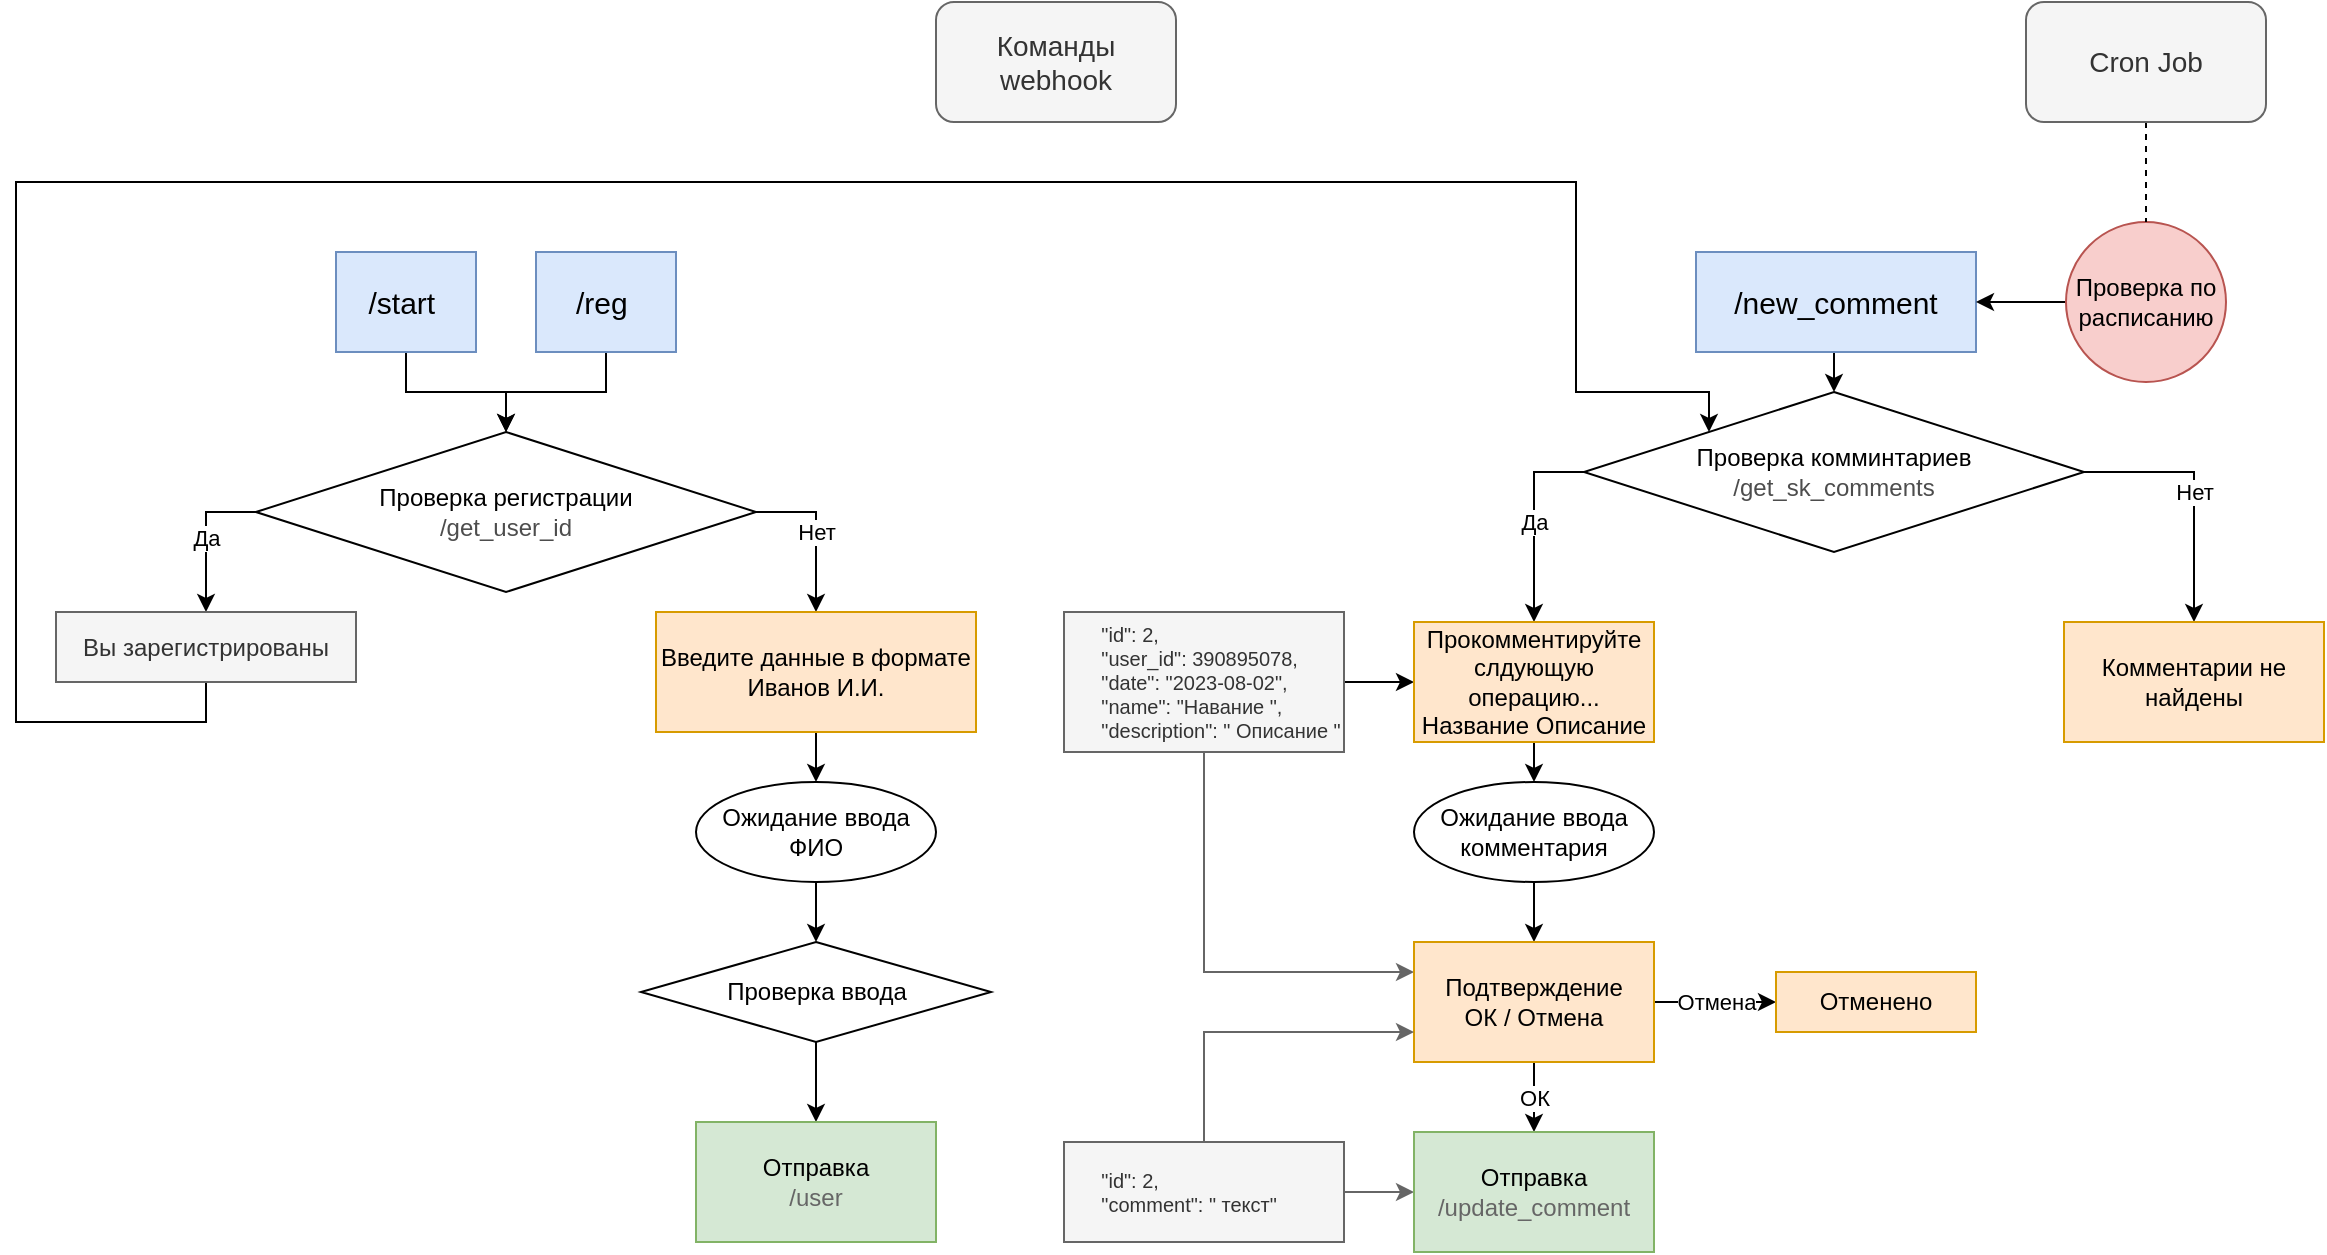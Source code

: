 <mxfile version="21.7.1" type="device">
  <diagram name="Страница — 1" id="Ip1DsPATojtK-F__56BR">
    <mxGraphModel dx="2261" dy="1967" grid="1" gridSize="10" guides="1" tooltips="1" connect="1" arrows="1" fold="1" page="1" pageScale="1" pageWidth="827" pageHeight="1169" math="0" shadow="0">
      <root>
        <mxCell id="0" />
        <mxCell id="1" parent="0" />
        <mxCell id="YLPDR2H__oMzVMPPQTR0-7" style="edgeStyle=orthogonalEdgeStyle;rounded=0;orthogonalLoop=1;jettySize=auto;html=1;exitX=0.5;exitY=1;exitDx=0;exitDy=0;entryX=0.5;entryY=0;entryDx=0;entryDy=0;" edge="1" parent="1" source="YLPDR2H__oMzVMPPQTR0-1" target="YLPDR2H__oMzVMPPQTR0-5">
          <mxGeometry relative="1" as="geometry" />
        </mxCell>
        <mxCell id="YLPDR2H__oMzVMPPQTR0-1" value="&lt;font style=&quot;font-size: 15px;&quot;&gt;/start&amp;nbsp;&lt;/font&gt;" style="rounded=0;whiteSpace=wrap;html=1;fillColor=#dae8fc;strokeColor=#6c8ebf;" vertex="1" parent="1">
          <mxGeometry x="50" y="45" width="70" height="50" as="geometry" />
        </mxCell>
        <mxCell id="YLPDR2H__oMzVMPPQTR0-6" style="edgeStyle=orthogonalEdgeStyle;rounded=0;orthogonalLoop=1;jettySize=auto;html=1;exitX=0.5;exitY=1;exitDx=0;exitDy=0;" edge="1" parent="1" source="YLPDR2H__oMzVMPPQTR0-2" target="YLPDR2H__oMzVMPPQTR0-5">
          <mxGeometry relative="1" as="geometry" />
        </mxCell>
        <mxCell id="YLPDR2H__oMzVMPPQTR0-2" value="&lt;font style=&quot;font-size: 15px;&quot;&gt;/reg&amp;nbsp;&lt;/font&gt;" style="rounded=0;whiteSpace=wrap;html=1;fillColor=#dae8fc;strokeColor=#6c8ebf;" vertex="1" parent="1">
          <mxGeometry x="150" y="45" width="70" height="50" as="geometry" />
        </mxCell>
        <mxCell id="YLPDR2H__oMzVMPPQTR0-17" style="edgeStyle=orthogonalEdgeStyle;rounded=0;orthogonalLoop=1;jettySize=auto;html=1;exitX=0.5;exitY=1;exitDx=0;exitDy=0;entryX=0.5;entryY=0;entryDx=0;entryDy=0;" edge="1" parent="1" source="YLPDR2H__oMzVMPPQTR0-3" target="YLPDR2H__oMzVMPPQTR0-20">
          <mxGeometry relative="1" as="geometry">
            <mxPoint x="795" y="150" as="targetPoint" />
          </mxGeometry>
        </mxCell>
        <mxCell id="YLPDR2H__oMzVMPPQTR0-3" value="&lt;font style=&quot;font-size: 15px;&quot;&gt;/new_comment&lt;/font&gt;" style="rounded=0;whiteSpace=wrap;html=1;fillColor=#dae8fc;strokeColor=#6c8ebf;" vertex="1" parent="1">
          <mxGeometry x="730" y="45" width="140" height="50" as="geometry" />
        </mxCell>
        <mxCell id="YLPDR2H__oMzVMPPQTR0-11" value="Да" style="edgeStyle=orthogonalEdgeStyle;rounded=0;orthogonalLoop=1;jettySize=auto;html=1;exitX=0;exitY=0.5;exitDx=0;exitDy=0;entryX=0.5;entryY=0;entryDx=0;entryDy=0;" edge="1" parent="1" source="YLPDR2H__oMzVMPPQTR0-5" target="YLPDR2H__oMzVMPPQTR0-9">
          <mxGeometry relative="1" as="geometry" />
        </mxCell>
        <mxCell id="YLPDR2H__oMzVMPPQTR0-12" value="Нет" style="edgeStyle=orthogonalEdgeStyle;rounded=0;orthogonalLoop=1;jettySize=auto;html=1;exitX=1;exitY=0.5;exitDx=0;exitDy=0;entryX=0.5;entryY=0;entryDx=0;entryDy=0;" edge="1" parent="1" source="YLPDR2H__oMzVMPPQTR0-5" target="YLPDR2H__oMzVMPPQTR0-13">
          <mxGeometry relative="1" as="geometry">
            <mxPoint x="290" y="255" as="targetPoint" />
          </mxGeometry>
        </mxCell>
        <mxCell id="YLPDR2H__oMzVMPPQTR0-5" value="Проверка регистрации&lt;br&gt;&lt;font color=&quot;#4d4d4d&quot;&gt;/get_user_id&lt;/font&gt;" style="rhombus;whiteSpace=wrap;html=1;" vertex="1" parent="1">
          <mxGeometry x="10" y="135" width="250" height="80" as="geometry" />
        </mxCell>
        <mxCell id="YLPDR2H__oMzVMPPQTR0-46" style="edgeStyle=orthogonalEdgeStyle;rounded=0;orthogonalLoop=1;jettySize=auto;html=1;exitX=0.5;exitY=1;exitDx=0;exitDy=0;entryX=0;entryY=0;entryDx=0;entryDy=0;" edge="1" parent="1" source="YLPDR2H__oMzVMPPQTR0-9" target="YLPDR2H__oMzVMPPQTR0-20">
          <mxGeometry relative="1" as="geometry">
            <Array as="points">
              <mxPoint x="-15" y="280" />
              <mxPoint x="-110" y="280" />
              <mxPoint x="-110" y="10" />
              <mxPoint x="670" y="10" />
              <mxPoint x="670" y="115" />
              <mxPoint x="737" y="115" />
            </Array>
          </mxGeometry>
        </mxCell>
        <mxCell id="YLPDR2H__oMzVMPPQTR0-9" value="Вы зарегистрированы" style="rounded=0;whiteSpace=wrap;html=1;fillColor=#f5f5f5;strokeColor=#666666;fontColor=#333333;" vertex="1" parent="1">
          <mxGeometry x="-90" y="225" width="150" height="35" as="geometry" />
        </mxCell>
        <mxCell id="YLPDR2H__oMzVMPPQTR0-14" style="edgeStyle=orthogonalEdgeStyle;rounded=0;orthogonalLoop=1;jettySize=auto;html=1;exitX=0.5;exitY=1;exitDx=0;exitDy=0;entryX=0.5;entryY=0;entryDx=0;entryDy=0;" edge="1" parent="1" source="YLPDR2H__oMzVMPPQTR0-13" target="YLPDR2H__oMzVMPPQTR0-16">
          <mxGeometry relative="1" as="geometry">
            <mxPoint x="290" y="365" as="targetPoint" />
          </mxGeometry>
        </mxCell>
        <mxCell id="YLPDR2H__oMzVMPPQTR0-13" value="Введите данные в формате Иванов И.И." style="rounded=0;whiteSpace=wrap;html=1;fillColor=#ffe6cc;strokeColor=#d79b00;" vertex="1" parent="1">
          <mxGeometry x="210" y="225" width="160" height="60" as="geometry" />
        </mxCell>
        <mxCell id="YLPDR2H__oMzVMPPQTR0-21" style="edgeStyle=orthogonalEdgeStyle;rounded=0;orthogonalLoop=1;jettySize=auto;html=1;exitX=0.5;exitY=1;exitDx=0;exitDy=0;entryX=0.5;entryY=0;entryDx=0;entryDy=0;" edge="1" parent="1" source="YLPDR2H__oMzVMPPQTR0-16" target="YLPDR2H__oMzVMPPQTR0-22">
          <mxGeometry relative="1" as="geometry">
            <mxPoint x="290.207" y="385" as="targetPoint" />
          </mxGeometry>
        </mxCell>
        <mxCell id="YLPDR2H__oMzVMPPQTR0-16" value="Ожидание ввода ФИО" style="ellipse;whiteSpace=wrap;html=1;" vertex="1" parent="1">
          <mxGeometry x="230" y="310" width="120" height="50" as="geometry" />
        </mxCell>
        <mxCell id="YLPDR2H__oMzVMPPQTR0-19" style="edgeStyle=orthogonalEdgeStyle;rounded=0;orthogonalLoop=1;jettySize=auto;html=1;exitX=0;exitY=0.5;exitDx=0;exitDy=0;entryX=1;entryY=0.5;entryDx=0;entryDy=0;" edge="1" parent="1" source="YLPDR2H__oMzVMPPQTR0-18" target="YLPDR2H__oMzVMPPQTR0-3">
          <mxGeometry relative="1" as="geometry" />
        </mxCell>
        <mxCell id="YLPDR2H__oMzVMPPQTR0-18" value="Проверка по расписанию" style="ellipse;whiteSpace=wrap;html=1;aspect=fixed;fillColor=#f8cecc;strokeColor=#b85450;" vertex="1" parent="1">
          <mxGeometry x="915" y="30" width="80" height="80" as="geometry" />
        </mxCell>
        <mxCell id="YLPDR2H__oMzVMPPQTR0-23" value="Да" style="edgeStyle=orthogonalEdgeStyle;rounded=0;orthogonalLoop=1;jettySize=auto;html=1;exitX=0;exitY=0.5;exitDx=0;exitDy=0;entryX=0.5;entryY=0;entryDx=0;entryDy=0;" edge="1" parent="1" source="YLPDR2H__oMzVMPPQTR0-20" target="YLPDR2H__oMzVMPPQTR0-35">
          <mxGeometry relative="1" as="geometry">
            <mxPoint x="649.034" y="230" as="targetPoint" />
          </mxGeometry>
        </mxCell>
        <mxCell id="YLPDR2H__oMzVMPPQTR0-26" value="Нет" style="edgeStyle=orthogonalEdgeStyle;rounded=0;orthogonalLoop=1;jettySize=auto;html=1;exitX=1;exitY=0.5;exitDx=0;exitDy=0;entryX=0.5;entryY=0;entryDx=0;entryDy=0;" edge="1" parent="1" source="YLPDR2H__oMzVMPPQTR0-20" target="YLPDR2H__oMzVMPPQTR0-27">
          <mxGeometry relative="1" as="geometry">
            <mxPoint x="984" y="240" as="targetPoint" />
          </mxGeometry>
        </mxCell>
        <mxCell id="YLPDR2H__oMzVMPPQTR0-20" value="Проверка комминтариев&lt;br&gt;&lt;font color=&quot;#4d4d4d&quot;&gt;/get_sk_comments&lt;/font&gt;" style="rhombus;whiteSpace=wrap;html=1;" vertex="1" parent="1">
          <mxGeometry x="674" y="115" width="250" height="80" as="geometry" />
        </mxCell>
        <mxCell id="YLPDR2H__oMzVMPPQTR0-44" style="edgeStyle=orthogonalEdgeStyle;rounded=0;orthogonalLoop=1;jettySize=auto;html=1;exitX=0.5;exitY=1;exitDx=0;exitDy=0;entryX=0.5;entryY=0;entryDx=0;entryDy=0;" edge="1" parent="1" source="YLPDR2H__oMzVMPPQTR0-22" target="YLPDR2H__oMzVMPPQTR0-43">
          <mxGeometry relative="1" as="geometry" />
        </mxCell>
        <mxCell id="YLPDR2H__oMzVMPPQTR0-22" value="Проверка ввода" style="rhombus;whiteSpace=wrap;html=1;" vertex="1" parent="1">
          <mxGeometry x="202.5" y="390" width="175" height="50" as="geometry" />
        </mxCell>
        <mxCell id="YLPDR2H__oMzVMPPQTR0-28" style="edgeStyle=orthogonalEdgeStyle;rounded=0;orthogonalLoop=1;jettySize=auto;html=1;exitX=0.5;exitY=1;exitDx=0;exitDy=0;entryX=0.5;entryY=0;entryDx=0;entryDy=0;" edge="1" parent="1" source="YLPDR2H__oMzVMPPQTR0-35" target="YLPDR2H__oMzVMPPQTR0-29">
          <mxGeometry relative="1" as="geometry">
            <mxPoint x="648.69" y="340" as="targetPoint" />
            <mxPoint x="649" y="290" as="sourcePoint" />
          </mxGeometry>
        </mxCell>
        <mxCell id="YLPDR2H__oMzVMPPQTR0-27" value="Комментарии не найдены" style="rounded=0;whiteSpace=wrap;html=1;fillColor=#ffe6cc;strokeColor=#d79b00;" vertex="1" parent="1">
          <mxGeometry x="914" y="230" width="130" height="60" as="geometry" />
        </mxCell>
        <mxCell id="YLPDR2H__oMzVMPPQTR0-37" style="edgeStyle=orthogonalEdgeStyle;rounded=0;orthogonalLoop=1;jettySize=auto;html=1;exitX=0.5;exitY=1;exitDx=0;exitDy=0;" edge="1" parent="1" source="YLPDR2H__oMzVMPPQTR0-29" target="YLPDR2H__oMzVMPPQTR0-36">
          <mxGeometry relative="1" as="geometry" />
        </mxCell>
        <mxCell id="YLPDR2H__oMzVMPPQTR0-29" value="Ожидание ввода комментария" style="ellipse;whiteSpace=wrap;html=1;" vertex="1" parent="1">
          <mxGeometry x="589" y="310" width="120" height="50" as="geometry" />
        </mxCell>
        <mxCell id="YLPDR2H__oMzVMPPQTR0-32" style="edgeStyle=orthogonalEdgeStyle;rounded=0;orthogonalLoop=1;jettySize=auto;html=1;exitX=1;exitY=0.5;exitDx=0;exitDy=0;entryX=0;entryY=0.5;entryDx=0;entryDy=0;" edge="1" parent="1" source="YLPDR2H__oMzVMPPQTR0-31" target="YLPDR2H__oMzVMPPQTR0-35">
          <mxGeometry relative="1" as="geometry">
            <mxPoint x="569" y="260" as="targetPoint" />
          </mxGeometry>
        </mxCell>
        <mxCell id="YLPDR2H__oMzVMPPQTR0-48" style="edgeStyle=orthogonalEdgeStyle;rounded=0;orthogonalLoop=1;jettySize=auto;html=1;exitX=0.5;exitY=1;exitDx=0;exitDy=0;entryX=0;entryY=0.25;entryDx=0;entryDy=0;fillColor=#f5f5f5;strokeColor=#666666;" edge="1" parent="1" source="YLPDR2H__oMzVMPPQTR0-31" target="YLPDR2H__oMzVMPPQTR0-36">
          <mxGeometry relative="1" as="geometry" />
        </mxCell>
        <mxCell id="YLPDR2H__oMzVMPPQTR0-31" value="&lt;div style=&quot;font-size: 10px;&quot;&gt;&lt;font style=&quot;font-size: 10px;&quot;&gt;&amp;nbsp; &amp;nbsp; &amp;nbsp; &quot;id&quot;: 2,&lt;/font&gt;&lt;/div&gt;&lt;div style=&quot;font-size: 10px;&quot;&gt;&lt;font style=&quot;font-size: 10px;&quot;&gt;&amp;nbsp; &amp;nbsp; &amp;nbsp; &quot;user_id&quot;: 390895078,&lt;/font&gt;&lt;/div&gt;&lt;div style=&quot;font-size: 10px;&quot;&gt;&lt;font style=&quot;font-size: 10px;&quot;&gt;&amp;nbsp; &amp;nbsp; &amp;nbsp; &quot;date&quot;: &quot;2023-08-02&quot;,&lt;/font&gt;&lt;/div&gt;&lt;div style=&quot;font-size: 10px;&quot;&gt;&lt;font style=&quot;font-size: 10px;&quot;&gt;&amp;nbsp; &amp;nbsp; &amp;nbsp; &quot;name&quot;: &quot;Навание &quot;,&lt;/font&gt;&lt;/div&gt;&lt;div style=&quot;font-size: 10px;&quot;&gt;&lt;font style=&quot;font-size: 10px;&quot;&gt;&amp;nbsp; &amp;nbsp; &amp;nbsp; &quot;description&quot;: &quot; Описание &quot;&lt;/font&gt;&lt;/div&gt;" style="rounded=0;whiteSpace=wrap;html=1;align=left;fillColor=#f5f5f5;fontColor=#333333;strokeColor=#666666;" vertex="1" parent="1">
          <mxGeometry x="414" y="225" width="140" height="70" as="geometry" />
        </mxCell>
        <mxCell id="YLPDR2H__oMzVMPPQTR0-35" value="Прокомментируйте слдующую операцию... Название Описание" style="rounded=0;whiteSpace=wrap;html=1;fillColor=#ffe6cc;strokeColor=#d79b00;" vertex="1" parent="1">
          <mxGeometry x="589" y="230" width="120" height="60" as="geometry" />
        </mxCell>
        <mxCell id="YLPDR2H__oMzVMPPQTR0-41" value="ОК" style="edgeStyle=orthogonalEdgeStyle;rounded=0;orthogonalLoop=1;jettySize=auto;html=1;exitX=0.5;exitY=1;exitDx=0;exitDy=0;" edge="1" parent="1" source="YLPDR2H__oMzVMPPQTR0-36" target="YLPDR2H__oMzVMPPQTR0-40">
          <mxGeometry relative="1" as="geometry" />
        </mxCell>
        <mxCell id="YLPDR2H__oMzVMPPQTR0-51" value="Отмена" style="edgeStyle=orthogonalEdgeStyle;rounded=0;orthogonalLoop=1;jettySize=auto;html=1;exitX=1;exitY=0.5;exitDx=0;exitDy=0;entryX=0;entryY=0.5;entryDx=0;entryDy=0;" edge="1" parent="1" source="YLPDR2H__oMzVMPPQTR0-36" target="YLPDR2H__oMzVMPPQTR0-52">
          <mxGeometry relative="1" as="geometry">
            <mxPoint x="820" y="420" as="targetPoint" />
          </mxGeometry>
        </mxCell>
        <mxCell id="YLPDR2H__oMzVMPPQTR0-36" value="Подтверждение&lt;br&gt;ОК / Отмена" style="rounded=0;whiteSpace=wrap;html=1;fillColor=#ffe6cc;strokeColor=#d79b00;" vertex="1" parent="1">
          <mxGeometry x="589" y="390" width="120" height="60" as="geometry" />
        </mxCell>
        <mxCell id="YLPDR2H__oMzVMPPQTR0-42" style="edgeStyle=orthogonalEdgeStyle;rounded=0;orthogonalLoop=1;jettySize=auto;html=1;exitX=1;exitY=0.5;exitDx=0;exitDy=0;entryX=0;entryY=0.5;entryDx=0;entryDy=0;fillColor=#f5f5f5;strokeColor=#666666;" edge="1" parent="1" source="YLPDR2H__oMzVMPPQTR0-39" target="YLPDR2H__oMzVMPPQTR0-40">
          <mxGeometry relative="1" as="geometry" />
        </mxCell>
        <mxCell id="YLPDR2H__oMzVMPPQTR0-45" style="edgeStyle=orthogonalEdgeStyle;rounded=0;orthogonalLoop=1;jettySize=auto;html=1;exitX=0.5;exitY=0;exitDx=0;exitDy=0;entryX=0;entryY=0.75;entryDx=0;entryDy=0;strokeColor=#666666;" edge="1" parent="1" source="YLPDR2H__oMzVMPPQTR0-39" target="YLPDR2H__oMzVMPPQTR0-36">
          <mxGeometry relative="1" as="geometry" />
        </mxCell>
        <mxCell id="YLPDR2H__oMzVMPPQTR0-39" value="&lt;div style=&quot;font-size: 10px;&quot;&gt;&lt;font style=&quot;font-size: 10px;&quot;&gt;&amp;nbsp; &amp;nbsp; &amp;nbsp; &quot;id&quot;: 2,&lt;/font&gt;&lt;/div&gt;&lt;div style=&quot;font-size: 10px;&quot;&gt;&lt;font style=&quot;font-size: 10px;&quot;&gt;&amp;nbsp; &amp;nbsp; &amp;nbsp; &quot;comment&quot;: &quot; текст&quot;&lt;/font&gt;&lt;/div&gt;" style="rounded=0;whiteSpace=wrap;html=1;align=left;fillColor=#f5f5f5;fontColor=#333333;strokeColor=#666666;" vertex="1" parent="1">
          <mxGeometry x="414" y="490" width="140" height="50" as="geometry" />
        </mxCell>
        <mxCell id="YLPDR2H__oMzVMPPQTR0-40" value="Отправка&lt;br&gt;&lt;font color=&quot;#666666&quot;&gt;/update_comment&lt;/font&gt;" style="rounded=0;whiteSpace=wrap;html=1;fillColor=#d5e8d4;strokeColor=#82b366;" vertex="1" parent="1">
          <mxGeometry x="589" y="485" width="120" height="60" as="geometry" />
        </mxCell>
        <mxCell id="YLPDR2H__oMzVMPPQTR0-43" value="Отправка&lt;br&gt;&lt;font color=&quot;#666666&quot;&gt;/user&lt;/font&gt;" style="rounded=0;whiteSpace=wrap;html=1;fillColor=#d5e8d4;strokeColor=#82b366;" vertex="1" parent="1">
          <mxGeometry x="230" y="480" width="120" height="60" as="geometry" />
        </mxCell>
        <mxCell id="YLPDR2H__oMzVMPPQTR0-49" value="&lt;font style=&quot;font-size: 14px;&quot;&gt;Команды webhook&lt;/font&gt;" style="rounded=1;whiteSpace=wrap;html=1;fillColor=#f5f5f5;strokeColor=#666666;fontColor=#333333;" vertex="1" parent="1">
          <mxGeometry x="350" y="-80" width="120" height="60" as="geometry" />
        </mxCell>
        <mxCell id="YLPDR2H__oMzVMPPQTR0-52" value="Отменено" style="rounded=0;whiteSpace=wrap;html=1;fillColor=#ffe6cc;strokeColor=#d79b00;" vertex="1" parent="1">
          <mxGeometry x="770" y="405" width="100" height="30" as="geometry" />
        </mxCell>
        <mxCell id="YLPDR2H__oMzVMPPQTR0-54" style="edgeStyle=orthogonalEdgeStyle;rounded=0;orthogonalLoop=1;jettySize=auto;html=1;exitX=0.5;exitY=1;exitDx=0;exitDy=0;entryX=0.5;entryY=0;entryDx=0;entryDy=0;dashed=1;endArrow=none;endFill=0;" edge="1" parent="1" source="YLPDR2H__oMzVMPPQTR0-53" target="YLPDR2H__oMzVMPPQTR0-18">
          <mxGeometry relative="1" as="geometry" />
        </mxCell>
        <mxCell id="YLPDR2H__oMzVMPPQTR0-53" value="&lt;font style=&quot;font-size: 14px;&quot;&gt;Cron Job&lt;/font&gt;" style="rounded=1;whiteSpace=wrap;html=1;fillColor=#f5f5f5;strokeColor=#666666;fontColor=#333333;" vertex="1" parent="1">
          <mxGeometry x="895" y="-80" width="120" height="60" as="geometry" />
        </mxCell>
      </root>
    </mxGraphModel>
  </diagram>
</mxfile>
